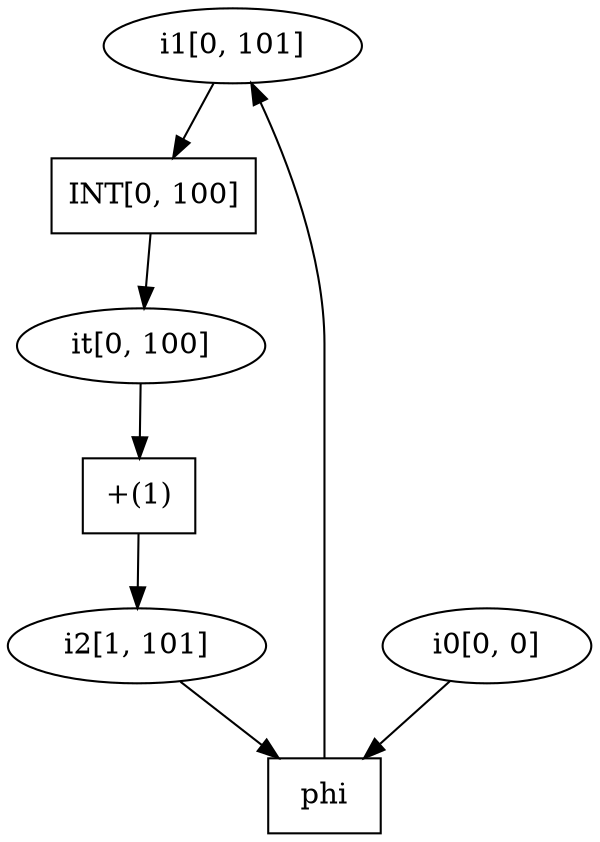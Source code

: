digraph "After cropping analysis" {
  i1 [label=" i1[0, 101] "]
  i0 [label=" i0[0, 0] "]
  i2 [label=" i2[1, 101] "]
  it [label=" it[0, 100] "]
  380320 [shape=box,label =" phi "]
  i0 -> 380320
  i2 -> 380320
  380320 -> i1

  380800 [shape=box,label ="+(1)"]
  it -> 380800
  380800 -> i2

  380560 [shape=box,label ="INT[0, 100]"]
  i1 -> 380560
  380560 -> it

}
